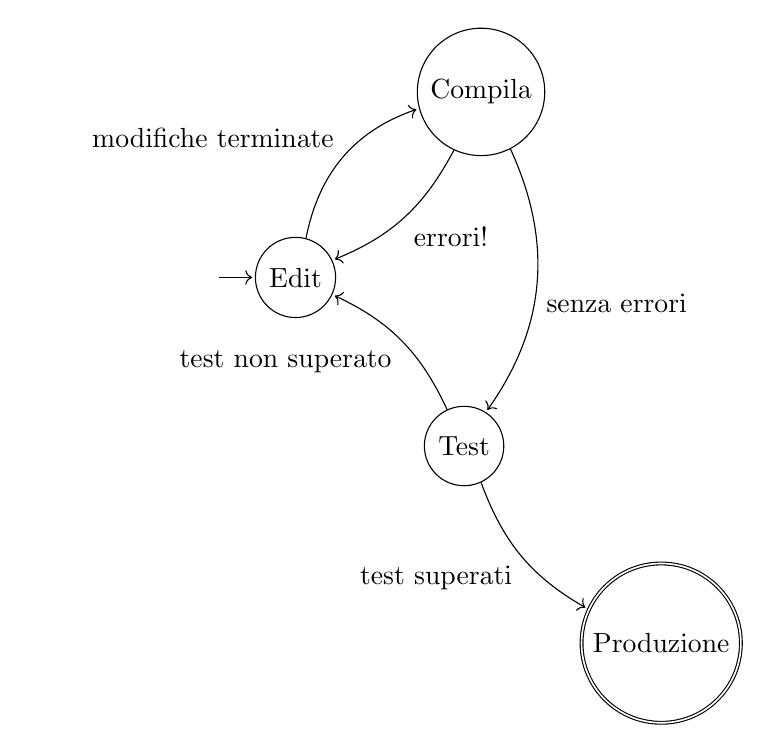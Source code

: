 \documentclass[border=10pt]{standalone}
\usepackage{pgfplots}
\usepackage{forest}
\usepackage{import}
\usepackage{tikz}
\usetikzlibrary{arrows.meta,graphs,positioning}

\begin{document}
\usetikzlibrary{automata,positioning}
\begin{tikzpicture}[shorten >=1pt,node distance=2cm,initial text=,auto]
\node[state,initial] (e) {Edit};
\node[state] (c) [above right=of e] {Compila};
\node[state] (t) [below right=of e] {Test};
\node[state,accepting](p) [below right=of t] {Produzione};
\path[->, bend right=20] (e) edge [bend left=30] node {modifiche terminate} (c)
                         (c) edge [bend left=30] node [bend right=10] {senza errori} (t)
                             edge [bend left=20] node {errori!} (e)
                         (t) edge [bend right=20] node [below left] {test superati} (p)
                             edge  node {test non superato} (e);
\end{tikzpicture}
\end{document}

